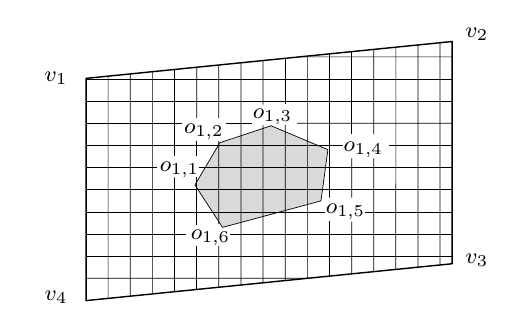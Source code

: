 
\definecolor{cD9D9D9}{RGB}{217,217,217}
\footnotesize
\def \globalscale {1.0}
\begin{tikzpicture}[y=0.80pt, x=0.80pt, yscale=-\globalscale, xscale=\globalscale, inner sep=0pt, outer sep=0pt]
\path[draw=black,line join=round,line width=0.512pt] (18.658,24.206) -- (183.987,7.559) -- (183.987,107.938) -- (18.658,124.585) -- (18.658,24.206) -- cycle;



\path[draw=black,fill=cD9D9D9,line join=round,line width=0.256pt] (67.836,72.347) -- (79.101,53.282) -- (102.188,45.597) -- (127.894,56.407) -- (124.775,79.543) -- (80.321,91.502) -- (67.836,72.347) -- cycle;



\path[cm={{1.0,0.0,0.0,1.0,(0.0,27.0)}}] (0.0,0.0) node[above right] () {$v_1$};

\path[cm={{1.0,0.0,0.0,1.0,(0.0,126.0)}}] (0.0,0.0) node[above right] () {$v_4$};

\path[cm={{1.0,0.0,0.0,1.0,(190.0,7.0)}}] (0.0,0.0) node[above right] () {$v_2$};

\path[cm={{1.0,0.0,0.0,1.0,(190.0,109.0)}}] (0.0,0.0) node[above right] () {$v_3$};

\path[cm={{1.0,0.0,0.0,1.0,(52.0,69.0)}}] (0.0,0.0) node[above right] () {$o_{1,1}$};

\path[cm={{1.0,0.0,0.0,1.0,(63.0,52.0)}}] (0.0,0.0) node[above right] () {$o_{1,2}$};

\path[cm={{1.0,0.0,0.0,1.0,(94.0,45.0)}}] (0.0,0.0) node[above right] () {$o_{1,3}$};

\path[cm={{1.0,0.0,0.0,1.0,(135.0,60.0)}}] (0.0,0.0) node[above right] () {$o_{1,4}$};

\path[cm={{1.0,0.0,0.0,1.0,(127.0,88.0)}}] (0.0,0.0) node[above right] () {$o_{1,5}$};

\path[cm={{1.0,0.0,0.0,1.0,(66.0,100.0)}}] (0.0,0.0) node[above right] () {$o_{1,6}$};



\path[draw=black,line join=round,line width=0.256pt] (18.628,54.5) -- (134.767,54.5);



\path[draw=black,line join=round,line width=0.256pt] (155.527,54.5) -- (184.061,54.5);



\path[draw=black,line join=round,line width=0.256pt] (18.628,24.5) -- (184.061,24.5);



\path[draw=black,line join=round,line width=0.256pt] (18.628,34.5) -- (184.061,34.5);



\path[draw=black,line join=round,line width=0.256pt] (18.628,44.5) -- (62.167,44.5);



\path[draw=black,line join=round,line width=0.256pt] (81.781,44.5) -- (93.407,44.5);



\path[draw=black,line join=round,line width=0.256pt] (113.967,44.501) -- (184.061,44.5);



\path[draw=black,line join=round,line width=0.256pt] (18.628,94.5) -- (63.947,94.5);



\path[draw=black,line join=round,line width=0.256pt] (83.627,94.5) -- (184.061,94.5);



\path[draw=black,line join=round,line width=0.256pt] (18.628,84.5) -- (126.42,84.5);



\path[draw=black,line join=round,line width=0.256pt] (144.714,84.5) -- (184.061,84.5);



\path[draw=black,line join=round,line width=0.256pt] (18.628,74.5) -- (184.061,74.5);



\path[draw=black,line join=round,line width=0.256pt] (18.628,64.5) -- (50.527,64.5);



\path[draw=black,line join=round,line width=0.256pt] (69.627,64.5) -- (184.061,64.5);



\path[draw=black,line join=round,line width=0.256pt] (18.628,104.5) -- (184.061,104.5);



\path[draw=black,line join=round,line width=0.256pt] (18.628,114.5) -- (119.06,114.505);



\path[draw=black,line join=round,line width=0.256pt] (115.628,14.502) -- (184.061,14.5);



\path[draw=black,line join=round,line width=0.256pt] (118.622,14.177) -- (118.625,114.61);



\path[draw=black,line join=round,line width=0.256pt] (108.623,15.177) -- (108.623,36.002);



\path[draw=black,line join=round,line width=0.256pt] (108.624,45.242) -- (108.626,115.61);



\path[draw=black,line join=round,line width=0.256pt] (98.622,16.177) -- (98.623,36.03);



\path[draw=black,line join=round,line width=0.256pt] (98.624,45.371) -- (98.626,116.61);



\path[draw=black,line join=round,line width=0.256pt] (88.622,17.177) -- (88.626,117.61);



\path[draw=black,line join=round,line width=0.256pt] (78.622,18.177) -- (78.623,42.215);



\path[draw=black,line join=round,line width=0.256pt] (78.623,52.495) -- (78.625,90.042);



\path[draw=black,line join=round,line width=0.256pt] (78.625,99.815) -- (78.626,118.61);



\path[draw=black,line join=round,line width=0.256pt] (68.622,19.177) -- (68.624,42.182);



\path[draw=black,line join=round,line width=0.256pt] (68.624,52.277) -- (68.624,59.136);



\path[draw=black,line join=round,line width=0.256pt] (68.625,68.895) -- (68.625,90.362);



\path[draw=black,line join=round,line width=0.256pt] (68.626,99.789) -- (68.626,119.61);



\path[draw=black,line join=round,line width=0.256pt] (58.623,20.176) -- (58.624,59.275);



\path[draw=black,line join=round,line width=0.256pt] (58.624,69.076) -- (58.626,120.61);



\path[draw=black,line join=round,line width=0.256pt] (48.623,21.177) -- (48.626,121.61);



\path[draw=black,line join=round,line width=0.256pt] (28.623,23.176) -- (28.626,123.61);



\path[draw=black,line join=round,line width=0.256pt] (38.623,22.176) -- (38.626,122.61);



\path[draw=black,line join=round,line width=0.256pt] (128.623,13.177) -- (128.624,78.024);



\path[draw=black,line join=round,line width=0.256pt] (128.625,88.771) -- (128.625,113.61);



\path[draw=black,line join=round,line width=0.256pt] (138.626,12.177) -- (138.626,49.45);



\path[draw=black,line join=round,line width=0.256pt] (138.627,60.35) -- (138.626,78.035);



\path[draw=black,line join=round,line width=0.256pt] (138.626,88.909) -- (138.625,112.61);



\path[draw=black,line join=round,line width=0.256pt] (148.627,11.177) -- (148.626,49.429);



\path[draw=black,line join=round,line width=0.256pt] (148.626,60.369) -- (148.625,111.51);



\path[draw=black,line join=round,line width=0.256pt] (158.593,10.185) -- (158.591,110.618);



\path[draw=black,line join=round,line width=0.256pt] (168.6,9.198) -- (168.598,109.631);



\path[draw=black,line join=round,line width=0.256pt] (178.55,8.181) -- (178.548,108.614);




\end{tikzpicture}

